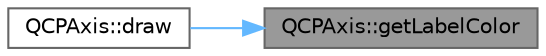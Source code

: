 digraph "QCPAxis::getLabelColor"
{
 // LATEX_PDF_SIZE
  bgcolor="transparent";
  edge [fontname=Helvetica,fontsize=10,labelfontname=Helvetica,labelfontsize=10];
  node [fontname=Helvetica,fontsize=10,shape=box,height=0.2,width=0.4];
  rankdir="RL";
  Node1 [label="QCPAxis::getLabelColor",height=0.2,width=0.4,color="gray40", fillcolor="grey60", style="filled", fontcolor="black",tooltip=" "];
  Node1 -> Node2 [dir="back",color="steelblue1",style="solid"];
  Node2 [label="QCPAxis::draw",height=0.2,width=0.4,color="grey40", fillcolor="white", style="filled",URL="$class_q_c_p_axis.html#ac15ebb4225ca5212d8e5fffae481bc9b",tooltip=" "];
}
